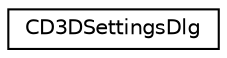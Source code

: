 digraph G
{
  edge [fontname="Helvetica",fontsize="10",labelfontname="Helvetica",labelfontsize="10"];
  node [fontname="Helvetica",fontsize="10",shape=record];
  rankdir="LR";
  Node1 [label="CD3DSettingsDlg",height=0.2,width=0.4,color="black", fillcolor="white", style="filled",URL="$class_c_d3_d_settings_dlg.html"];
}
